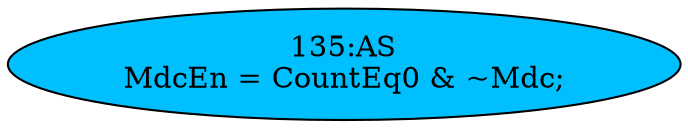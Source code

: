 strict digraph "" {
	node [label="\N"];
	"135:AS"	 [ast="<pyverilog.vparser.ast.Assign object at 0x7f94c7fab750>",
		def_var="['MdcEn']",
		fillcolor=deepskyblue,
		label="135:AS
MdcEn = CountEq0 & ~Mdc;",
		statements="[]",
		style=filled,
		typ=Assign,
		use_var="['CountEq0', 'Mdc']"];
}
